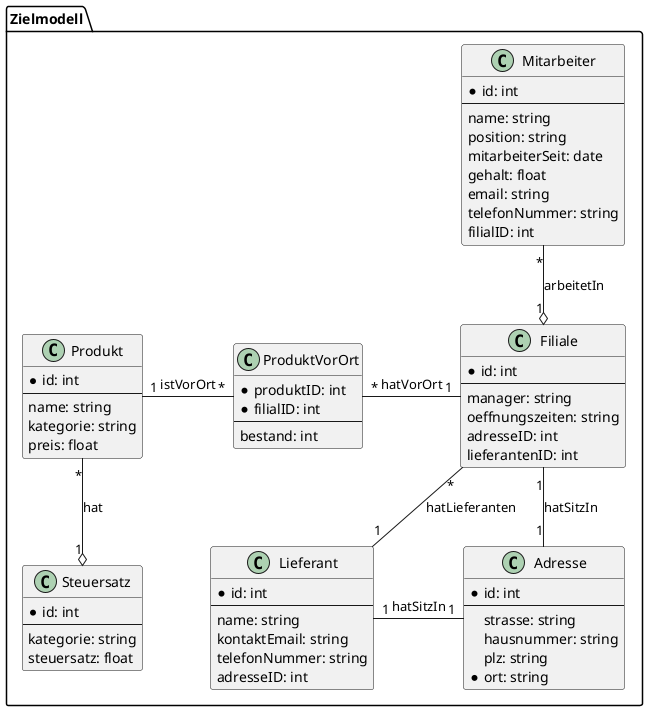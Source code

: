 @startuml Zielmodell
package Zielmodell {
    class Mitarbeiter {
        *id: int
        --
        name: string
        position: string
        mitarbeiterSeit: date
        gehalt: float
        email: string
        telefonNummer: string
        filialID: int
    }
    
    class Produkt {
        *id: int
        --
        name: string
        kategorie: string
        preis: float
    }
    
    class Steuersatz {
        *id: int
        --
        kategorie: string
        steuersatz: float
    }
    
    class ProduktVorOrt {
        *produktID: int
        *filialID: int
        --
        bestand: int
    }
    
    class Filiale {
        *id: int
        --
        manager: string
        oeffnungszeiten: string
        adresseID: int
        lieferantenID: int
    }

    class Adresse {
        *id: int
        --
        strasse: string
        hausnummer: string
        plz: string
        *ort: string
    }

    class Lieferant {
        *id: int
        --
        name: string
        kontaktEmail: string
        telefonNummer: string
        adresseID: int
    }

Produkt "1" -right- "*" ProduktVorOrt : istVorOrt
Filiale "1" -left- "*" ProduktVorOrt : hatVorOrt
Mitarbeiter "*" --o "1" Filiale : arbeitetIn
Produkt "*" --o "1" Steuersatz : hat
Filiale "1" -- "1" Adresse : hatSitzIn
Lieferant "1" -right- "1" Adresse : hatSitzIn
Filiale "*" -- "1" Lieferant : hatLieferanten

}
@enduml
